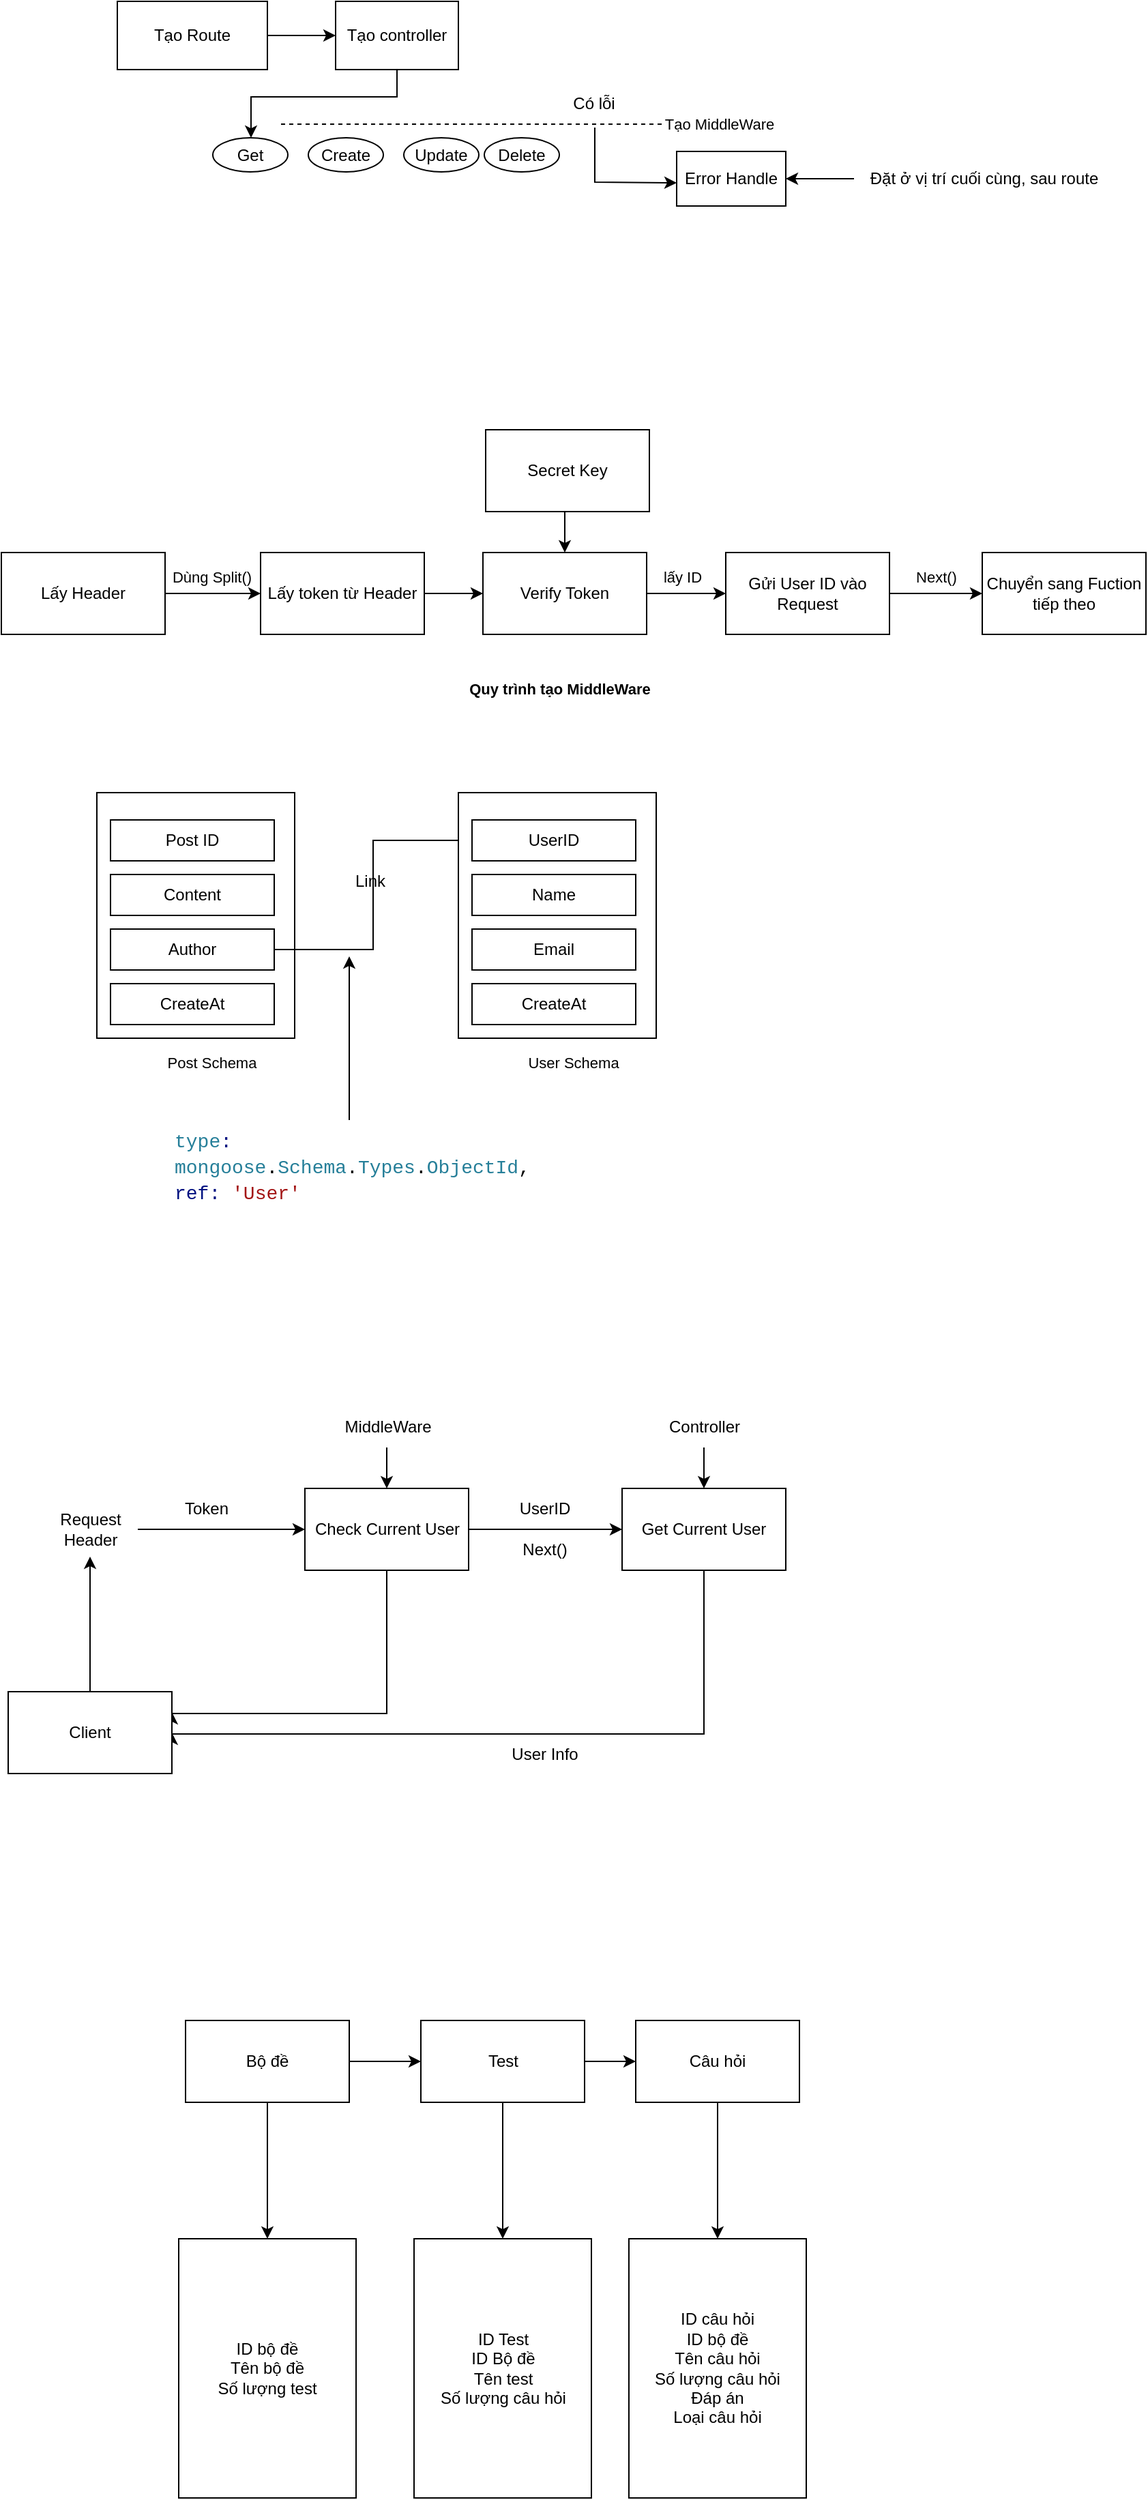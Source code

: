 <mxfile version="20.8.18" type="github">
  <diagram id="-SRTi5FGNhJISN_nRNZ4" name="Page-1">
    <mxGraphModel dx="1290" dy="549" grid="1" gridSize="10" guides="1" tooltips="1" connect="1" arrows="1" fold="1" page="1" pageScale="1" pageWidth="827" pageHeight="1169" math="0" shadow="0">
      <root>
        <mxCell id="0" />
        <mxCell id="1" parent="0" />
        <mxCell id="EXytRapRBaKdDBkQyjD2-3" value="" style="edgeStyle=orthogonalEdgeStyle;rounded=0;orthogonalLoop=1;jettySize=auto;html=1;" parent="1" source="EXytRapRBaKdDBkQyjD2-1" target="EXytRapRBaKdDBkQyjD2-2" edge="1">
          <mxGeometry relative="1" as="geometry" />
        </mxCell>
        <mxCell id="EXytRapRBaKdDBkQyjD2-1" value="Tạo Route" style="rounded=0;whiteSpace=wrap;html=1;" parent="1" vertex="1">
          <mxGeometry x="90" y="160" width="110" height="50" as="geometry" />
        </mxCell>
        <mxCell id="EXytRapRBaKdDBkQyjD2-5" value="" style="edgeStyle=orthogonalEdgeStyle;rounded=0;orthogonalLoop=1;jettySize=auto;html=1;" parent="1" source="EXytRapRBaKdDBkQyjD2-2" target="EXytRapRBaKdDBkQyjD2-4" edge="1">
          <mxGeometry relative="1" as="geometry">
            <Array as="points">
              <mxPoint x="295" y="230" />
              <mxPoint x="188" y="230" />
            </Array>
          </mxGeometry>
        </mxCell>
        <mxCell id="EXytRapRBaKdDBkQyjD2-2" value="Tạo controller" style="whiteSpace=wrap;html=1;rounded=0;" parent="1" vertex="1">
          <mxGeometry x="250" y="160" width="90" height="50" as="geometry" />
        </mxCell>
        <mxCell id="EXytRapRBaKdDBkQyjD2-4" value="Get" style="ellipse;whiteSpace=wrap;html=1;rounded=0;" parent="1" vertex="1">
          <mxGeometry x="160" y="260" width="55" height="25" as="geometry" />
        </mxCell>
        <mxCell id="EXytRapRBaKdDBkQyjD2-6" value="Create" style="ellipse;whiteSpace=wrap;html=1;rounded=0;" parent="1" vertex="1">
          <mxGeometry x="230" y="260" width="55" height="25" as="geometry" />
        </mxCell>
        <mxCell id="EXytRapRBaKdDBkQyjD2-7" value="Update" style="ellipse;whiteSpace=wrap;html=1;rounded=0;" parent="1" vertex="1">
          <mxGeometry x="300" y="260" width="55" height="25" as="geometry" />
        </mxCell>
        <mxCell id="EXytRapRBaKdDBkQyjD2-11" value="" style="endArrow=none;dashed=1;html=1;rounded=0;" parent="1" edge="1">
          <mxGeometry width="50" height="50" relative="1" as="geometry">
            <mxPoint x="210" y="250" as="sourcePoint" />
            <mxPoint x="490" y="250" as="targetPoint" />
          </mxGeometry>
        </mxCell>
        <mxCell id="EXytRapRBaKdDBkQyjD2-12" value="Tạo MiddleWare" style="edgeLabel;html=1;align=center;verticalAlign=middle;resizable=0;points=[];" parent="EXytRapRBaKdDBkQyjD2-11" vertex="1" connectable="0">
          <mxGeometry x="0.753" relative="1" as="geometry">
            <mxPoint x="75" as="offset" />
          </mxGeometry>
        </mxCell>
        <mxCell id="EXytRapRBaKdDBkQyjD2-15" value="" style="edgeStyle=orthogonalEdgeStyle;rounded=0;orthogonalLoop=1;jettySize=auto;html=1;" parent="1" source="EXytRapRBaKdDBkQyjD2-13" target="EXytRapRBaKdDBkQyjD2-14" edge="1">
          <mxGeometry relative="1" as="geometry" />
        </mxCell>
        <mxCell id="EXytRapRBaKdDBkQyjD2-13" value="Lấy Header" style="rounded=0;whiteSpace=wrap;html=1;" parent="1" vertex="1">
          <mxGeometry x="5" y="564" width="120" height="60" as="geometry" />
        </mxCell>
        <mxCell id="EXytRapRBaKdDBkQyjD2-17" value="" style="edgeStyle=orthogonalEdgeStyle;rounded=0;orthogonalLoop=1;jettySize=auto;html=1;" parent="1" source="EXytRapRBaKdDBkQyjD2-14" target="EXytRapRBaKdDBkQyjD2-16" edge="1">
          <mxGeometry relative="1" as="geometry" />
        </mxCell>
        <mxCell id="EXytRapRBaKdDBkQyjD2-14" value="Lấy token từ Header" style="whiteSpace=wrap;html=1;rounded=0;" parent="1" vertex="1">
          <mxGeometry x="195" y="564" width="120" height="60" as="geometry" />
        </mxCell>
        <mxCell id="EXytRapRBaKdDBkQyjD2-21" value="" style="edgeStyle=orthogonalEdgeStyle;rounded=0;orthogonalLoop=1;jettySize=auto;html=1;" parent="1" source="EXytRapRBaKdDBkQyjD2-16" target="EXytRapRBaKdDBkQyjD2-20" edge="1">
          <mxGeometry relative="1" as="geometry" />
        </mxCell>
        <mxCell id="EXytRapRBaKdDBkQyjD2-16" value="Verify Token" style="whiteSpace=wrap;html=1;rounded=0;" parent="1" vertex="1">
          <mxGeometry x="358" y="564" width="120" height="60" as="geometry" />
        </mxCell>
        <mxCell id="EXytRapRBaKdDBkQyjD2-18" value="Dùng Split()" style="edgeLabel;html=1;align=center;verticalAlign=middle;resizable=0;points=[];" parent="1" vertex="1" connectable="0">
          <mxGeometry x="145" y="584" as="geometry">
            <mxPoint x="14" y="-2" as="offset" />
          </mxGeometry>
        </mxCell>
        <mxCell id="EXytRapRBaKdDBkQyjD2-28" value="" style="edgeStyle=orthogonalEdgeStyle;rounded=0;orthogonalLoop=1;jettySize=auto;html=1;" parent="1" source="EXytRapRBaKdDBkQyjD2-20" target="EXytRapRBaKdDBkQyjD2-27" edge="1">
          <mxGeometry relative="1" as="geometry" />
        </mxCell>
        <mxCell id="EXytRapRBaKdDBkQyjD2-20" value="Gửi User ID vào Request" style="whiteSpace=wrap;html=1;rounded=0;" parent="1" vertex="1">
          <mxGeometry x="536" y="564" width="120" height="60" as="geometry" />
        </mxCell>
        <mxCell id="EXytRapRBaKdDBkQyjD2-22" value="Next()" style="edgeLabel;html=1;align=center;verticalAlign=middle;resizable=0;points=[];" parent="1" vertex="1" connectable="0">
          <mxGeometry x="676" y="584" as="geometry">
            <mxPoint x="14" y="-2" as="offset" />
          </mxGeometry>
        </mxCell>
        <mxCell id="EXytRapRBaKdDBkQyjD2-27" value="Chuyển sang Fuction tiếp theo" style="whiteSpace=wrap;html=1;rounded=0;" parent="1" vertex="1">
          <mxGeometry x="724" y="564" width="120" height="60" as="geometry" />
        </mxCell>
        <mxCell id="EXytRapRBaKdDBkQyjD2-29" value="lấy ID" style="edgeLabel;html=1;align=center;verticalAlign=middle;resizable=0;points=[];" parent="1" vertex="1" connectable="0">
          <mxGeometry x="490" y="584" as="geometry">
            <mxPoint x="14" y="-2" as="offset" />
          </mxGeometry>
        </mxCell>
        <mxCell id="EXytRapRBaKdDBkQyjD2-31" value="Quy trình tạo MiddleWare" style="edgeLabel;html=1;align=center;verticalAlign=middle;resizable=0;points=[];fontStyle=1" parent="1" vertex="1" connectable="0">
          <mxGeometry x="414" y="664" as="geometry" />
        </mxCell>
        <mxCell id="EXytRapRBaKdDBkQyjD2-32" value="" style="endArrow=classic;html=1;rounded=0;entryX=0.5;entryY=0;entryDx=0;entryDy=0;" parent="1" target="EXytRapRBaKdDBkQyjD2-16" edge="1">
          <mxGeometry width="50" height="50" relative="1" as="geometry">
            <mxPoint x="418" y="534" as="sourcePoint" />
            <mxPoint x="440" y="444" as="targetPoint" />
          </mxGeometry>
        </mxCell>
        <mxCell id="EXytRapRBaKdDBkQyjD2-33" value="Secret Key" style="rounded=0;whiteSpace=wrap;html=1;" parent="1" vertex="1">
          <mxGeometry x="360" y="474" width="120" height="60" as="geometry" />
        </mxCell>
        <mxCell id="EXytRapRBaKdDBkQyjD2-34" value="" style="rounded=0;whiteSpace=wrap;html=1;" parent="1" vertex="1">
          <mxGeometry x="75" y="740" width="145" height="180" as="geometry" />
        </mxCell>
        <mxCell id="EXytRapRBaKdDBkQyjD2-35" value="Post ID" style="rounded=0;whiteSpace=wrap;html=1;" parent="1" vertex="1">
          <mxGeometry x="85" y="760" width="120" height="30" as="geometry" />
        </mxCell>
        <mxCell id="EXytRapRBaKdDBkQyjD2-36" value="Content" style="rounded=0;whiteSpace=wrap;html=1;" parent="1" vertex="1">
          <mxGeometry x="85" y="800" width="120" height="30" as="geometry" />
        </mxCell>
        <mxCell id="EXytRapRBaKdDBkQyjD2-49" style="edgeStyle=orthogonalEdgeStyle;rounded=0;orthogonalLoop=1;jettySize=auto;html=1;entryX=0;entryY=0.5;entryDx=0;entryDy=0;" parent="1" source="EXytRapRBaKdDBkQyjD2-37" target="EXytRapRBaKdDBkQyjD2-41" edge="1">
          <mxGeometry relative="1" as="geometry" />
        </mxCell>
        <mxCell id="EXytRapRBaKdDBkQyjD2-37" value="Author" style="rounded=0;whiteSpace=wrap;html=1;" parent="1" vertex="1">
          <mxGeometry x="85" y="840" width="120" height="30" as="geometry" />
        </mxCell>
        <mxCell id="EXytRapRBaKdDBkQyjD2-38" value="CreateAt" style="rounded=0;whiteSpace=wrap;html=1;" parent="1" vertex="1">
          <mxGeometry x="85" y="880" width="120" height="30" as="geometry" />
        </mxCell>
        <mxCell id="EXytRapRBaKdDBkQyjD2-39" value="Post Schema" style="edgeLabel;html=1;align=center;verticalAlign=middle;resizable=0;points=[];" parent="1" vertex="1" connectable="0">
          <mxGeometry x="145" y="940" as="geometry">
            <mxPoint x="14" y="-2" as="offset" />
          </mxGeometry>
        </mxCell>
        <mxCell id="EXytRapRBaKdDBkQyjD2-40" value="" style="rounded=0;whiteSpace=wrap;html=1;" parent="1" vertex="1">
          <mxGeometry x="340" y="740" width="145" height="180" as="geometry" />
        </mxCell>
        <mxCell id="EXytRapRBaKdDBkQyjD2-41" value="UserID" style="rounded=0;whiteSpace=wrap;html=1;" parent="1" vertex="1">
          <mxGeometry x="350" y="760" width="120" height="30" as="geometry" />
        </mxCell>
        <mxCell id="EXytRapRBaKdDBkQyjD2-42" value="Name" style="rounded=0;whiteSpace=wrap;html=1;" parent="1" vertex="1">
          <mxGeometry x="350" y="800" width="120" height="30" as="geometry" />
        </mxCell>
        <mxCell id="EXytRapRBaKdDBkQyjD2-43" value="Email" style="rounded=0;whiteSpace=wrap;html=1;" parent="1" vertex="1">
          <mxGeometry x="350" y="840" width="120" height="30" as="geometry" />
        </mxCell>
        <mxCell id="EXytRapRBaKdDBkQyjD2-44" value="CreateAt" style="rounded=0;whiteSpace=wrap;html=1;" parent="1" vertex="1">
          <mxGeometry x="350" y="880" width="120" height="30" as="geometry" />
        </mxCell>
        <mxCell id="EXytRapRBaKdDBkQyjD2-45" value="User Schema" style="edgeLabel;html=1;align=center;verticalAlign=middle;resizable=0;points=[];" parent="1" vertex="1" connectable="0">
          <mxGeometry x="410" y="940" as="geometry">
            <mxPoint x="14" y="-2" as="offset" />
          </mxGeometry>
        </mxCell>
        <mxCell id="EXytRapRBaKdDBkQyjD2-51" style="edgeStyle=orthogonalEdgeStyle;rounded=0;orthogonalLoop=1;jettySize=auto;html=1;" parent="1" source="EXytRapRBaKdDBkQyjD2-50" edge="1">
          <mxGeometry relative="1" as="geometry">
            <mxPoint x="260" y="860" as="targetPoint" />
          </mxGeometry>
        </mxCell>
        <mxCell id="EXytRapRBaKdDBkQyjD2-50" value="&lt;div style=&quot;color: rgb(0, 0, 0); background-color: rgb(255, 255, 255); font-family: Consolas, &amp;quot;Courier New&amp;quot;, monospace; font-weight: normal; font-size: 14px; line-height: 19px;&quot;&gt;&lt;div&gt;&lt;span style=&quot;color: #267f99;&quot;&gt;type&lt;/span&gt;&lt;span style=&quot;color: #001080;&quot;&gt;:&lt;/span&gt;&lt;span style=&quot;color: #000000;&quot;&gt; &lt;/span&gt;&lt;span style=&quot;color: #267f99;&quot;&gt;mongoose&lt;/span&gt;&lt;span style=&quot;color: #000000;&quot;&gt;.&lt;/span&gt;&lt;span style=&quot;color: #267f99;&quot;&gt;Schema&lt;/span&gt;&lt;span style=&quot;color: #000000;&quot;&gt;.&lt;/span&gt;&lt;span style=&quot;color: #267f99;&quot;&gt;Types&lt;/span&gt;&lt;span style=&quot;color: #000000;&quot;&gt;.&lt;/span&gt;&lt;span style=&quot;color: #267f99;&quot;&gt;ObjectId&lt;/span&gt;&lt;span style=&quot;color: #000000;&quot;&gt;,&lt;/span&gt;&lt;/div&gt;&lt;div&gt;&lt;span style=&quot;color: #001080;&quot;&gt;ref&lt;/span&gt;&lt;span style=&quot;color: #001080;&quot;&gt;:&lt;/span&gt;&lt;span style=&quot;color: #000000;&quot;&gt; &lt;/span&gt;&lt;span style=&quot;color: #a31515;&quot;&gt;&#39;User&#39;&lt;/span&gt;&lt;/div&gt;&lt;/div&gt;" style="text;whiteSpace=wrap;html=1;align=left;" parent="1" vertex="1">
          <mxGeometry x="130" y="980" width="260" height="60" as="geometry" />
        </mxCell>
        <mxCell id="EXytRapRBaKdDBkQyjD2-52" value="Link" style="text;html=1;align=center;verticalAlign=middle;resizable=0;points=[];autosize=1;strokeColor=none;fillColor=none;" parent="1" vertex="1">
          <mxGeometry x="250" y="790" width="50" height="30" as="geometry" />
        </mxCell>
        <mxCell id="EXytRapRBaKdDBkQyjD2-53" value="Error Handle" style="rounded=0;whiteSpace=wrap;html=1;" parent="1" vertex="1">
          <mxGeometry x="500" y="270" width="80" height="40" as="geometry" />
        </mxCell>
        <mxCell id="EXytRapRBaKdDBkQyjD2-56" value="" style="endArrow=classic;html=1;rounded=0;" parent="1" edge="1">
          <mxGeometry width="50" height="50" relative="1" as="geometry">
            <mxPoint x="440" y="252.5" as="sourcePoint" />
            <mxPoint x="500" y="293" as="targetPoint" />
            <Array as="points">
              <mxPoint x="440" y="292.5" />
            </Array>
          </mxGeometry>
        </mxCell>
        <mxCell id="EXytRapRBaKdDBkQyjD2-57" value="Delete" style="ellipse;whiteSpace=wrap;html=1;rounded=0;" parent="1" vertex="1">
          <mxGeometry x="359" y="260" width="55" height="25" as="geometry" />
        </mxCell>
        <mxCell id="EXytRapRBaKdDBkQyjD2-58" value="Có lỗi" style="text;html=1;align=center;verticalAlign=middle;resizable=0;points=[];autosize=1;strokeColor=none;fillColor=none;" parent="1" vertex="1">
          <mxGeometry x="414" y="220" width="50" height="30" as="geometry" />
        </mxCell>
        <mxCell id="EXytRapRBaKdDBkQyjD2-61" style="edgeStyle=orthogonalEdgeStyle;rounded=0;orthogonalLoop=1;jettySize=auto;html=1;entryX=1;entryY=0.5;entryDx=0;entryDy=0;" parent="1" source="EXytRapRBaKdDBkQyjD2-60" target="EXytRapRBaKdDBkQyjD2-53" edge="1">
          <mxGeometry relative="1" as="geometry" />
        </mxCell>
        <mxCell id="EXytRapRBaKdDBkQyjD2-60" value="Đặt ở vị trí cuối cùng, sau route" style="text;html=1;align=center;verticalAlign=middle;resizable=0;points=[];autosize=1;strokeColor=none;fillColor=none;" parent="1" vertex="1">
          <mxGeometry x="630" y="275" width="190" height="30" as="geometry" />
        </mxCell>
        <mxCell id="RWx-zVJMpGf9WlTPyFR--6" style="edgeStyle=orthogonalEdgeStyle;rounded=0;orthogonalLoop=1;jettySize=auto;html=1;entryX=0;entryY=0.5;entryDx=0;entryDy=0;" parent="1" source="RWx-zVJMpGf9WlTPyFR--1" target="RWx-zVJMpGf9WlTPyFR--5" edge="1">
          <mxGeometry relative="1" as="geometry" />
        </mxCell>
        <mxCell id="RWx-zVJMpGf9WlTPyFR--19" style="edgeStyle=orthogonalEdgeStyle;rounded=0;orthogonalLoop=1;jettySize=auto;html=1;entryX=1;entryY=0.25;entryDx=0;entryDy=0;" parent="1" source="RWx-zVJMpGf9WlTPyFR--1" target="RWx-zVJMpGf9WlTPyFR--13" edge="1">
          <mxGeometry relative="1" as="geometry">
            <Array as="points">
              <mxPoint x="288" y="1415" />
            </Array>
          </mxGeometry>
        </mxCell>
        <mxCell id="RWx-zVJMpGf9WlTPyFR--1" value="Check Current User" style="whiteSpace=wrap;html=1;" parent="1" vertex="1">
          <mxGeometry x="227.5" y="1250" width="120" height="60" as="geometry" />
        </mxCell>
        <mxCell id="RWx-zVJMpGf9WlTPyFR--3" style="edgeStyle=orthogonalEdgeStyle;rounded=0;orthogonalLoop=1;jettySize=auto;html=1;entryX=0;entryY=0.5;entryDx=0;entryDy=0;" parent="1" source="RWx-zVJMpGf9WlTPyFR--2" target="RWx-zVJMpGf9WlTPyFR--1" edge="1">
          <mxGeometry relative="1" as="geometry" />
        </mxCell>
        <mxCell id="RWx-zVJMpGf9WlTPyFR--2" value="Request &lt;br&gt;Header" style="text;html=1;align=center;verticalAlign=middle;resizable=0;points=[];autosize=1;strokeColor=none;fillColor=none;" parent="1" vertex="1">
          <mxGeometry x="35" y="1260" width="70" height="40" as="geometry" />
        </mxCell>
        <mxCell id="RWx-zVJMpGf9WlTPyFR--17" style="edgeStyle=orthogonalEdgeStyle;rounded=0;orthogonalLoop=1;jettySize=auto;html=1;entryX=1;entryY=0.5;entryDx=0;entryDy=0;" parent="1" source="RWx-zVJMpGf9WlTPyFR--5" target="RWx-zVJMpGf9WlTPyFR--13" edge="1">
          <mxGeometry relative="1" as="geometry">
            <Array as="points">
              <mxPoint x="520" y="1430" />
            </Array>
          </mxGeometry>
        </mxCell>
        <mxCell id="RWx-zVJMpGf9WlTPyFR--5" value="Get Current User" style="whiteSpace=wrap;html=1;" parent="1" vertex="1">
          <mxGeometry x="460" y="1250" width="120" height="60" as="geometry" />
        </mxCell>
        <mxCell id="RWx-zVJMpGf9WlTPyFR--7" value="Next()" style="text;html=1;align=center;verticalAlign=middle;resizable=0;points=[];autosize=1;strokeColor=none;fillColor=none;" parent="1" vertex="1">
          <mxGeometry x="372.5" y="1280" width="60" height="30" as="geometry" />
        </mxCell>
        <mxCell id="RWx-zVJMpGf9WlTPyFR--8" value="UserID" style="text;html=1;align=center;verticalAlign=middle;resizable=0;points=[];autosize=1;strokeColor=none;fillColor=none;" parent="1" vertex="1">
          <mxGeometry x="372.5" y="1250" width="60" height="30" as="geometry" />
        </mxCell>
        <mxCell id="RWx-zVJMpGf9WlTPyFR--10" style="edgeStyle=orthogonalEdgeStyle;rounded=0;orthogonalLoop=1;jettySize=auto;html=1;entryX=0.5;entryY=0;entryDx=0;entryDy=0;" parent="1" source="RWx-zVJMpGf9WlTPyFR--9" target="RWx-zVJMpGf9WlTPyFR--1" edge="1">
          <mxGeometry relative="1" as="geometry" />
        </mxCell>
        <mxCell id="RWx-zVJMpGf9WlTPyFR--9" value="MiddleWare" style="text;html=1;align=center;verticalAlign=middle;resizable=0;points=[];autosize=1;strokeColor=none;fillColor=none;" parent="1" vertex="1">
          <mxGeometry x="242.5" y="1190" width="90" height="30" as="geometry" />
        </mxCell>
        <mxCell id="RWx-zVJMpGf9WlTPyFR--12" value="" style="edgeStyle=orthogonalEdgeStyle;rounded=0;orthogonalLoop=1;jettySize=auto;html=1;" parent="1" source="RWx-zVJMpGf9WlTPyFR--11" target="RWx-zVJMpGf9WlTPyFR--5" edge="1">
          <mxGeometry relative="1" as="geometry" />
        </mxCell>
        <mxCell id="RWx-zVJMpGf9WlTPyFR--11" value="Controller" style="text;html=1;align=center;verticalAlign=middle;resizable=0;points=[];autosize=1;strokeColor=none;fillColor=none;" parent="1" vertex="1">
          <mxGeometry x="480" y="1190" width="80" height="30" as="geometry" />
        </mxCell>
        <mxCell id="RWx-zVJMpGf9WlTPyFR--15" style="edgeStyle=orthogonalEdgeStyle;rounded=0;orthogonalLoop=1;jettySize=auto;html=1;" parent="1" source="RWx-zVJMpGf9WlTPyFR--13" target="RWx-zVJMpGf9WlTPyFR--2" edge="1">
          <mxGeometry relative="1" as="geometry" />
        </mxCell>
        <mxCell id="RWx-zVJMpGf9WlTPyFR--13" value="Client" style="whiteSpace=wrap;html=1;" parent="1" vertex="1">
          <mxGeometry x="10" y="1399" width="120" height="60" as="geometry" />
        </mxCell>
        <mxCell id="RWx-zVJMpGf9WlTPyFR--16" value="Token" style="text;html=1;align=center;verticalAlign=middle;resizable=0;points=[];autosize=1;strokeColor=none;fillColor=none;" parent="1" vertex="1">
          <mxGeometry x="125" y="1250" width="60" height="30" as="geometry" />
        </mxCell>
        <mxCell id="RWx-zVJMpGf9WlTPyFR--18" value="User Info" style="text;html=1;align=center;verticalAlign=middle;resizable=0;points=[];autosize=1;strokeColor=none;fillColor=none;" parent="1" vertex="1">
          <mxGeometry x="367.5" y="1430" width="70" height="30" as="geometry" />
        </mxCell>
        <mxCell id="jv9msRsnAz_BybJq5xRs-16" style="edgeStyle=orthogonalEdgeStyle;rounded=0;orthogonalLoop=1;jettySize=auto;html=1;entryX=0;entryY=0.5;entryDx=0;entryDy=0;" edge="1" parent="1" source="jv9msRsnAz_BybJq5xRs-7" target="jv9msRsnAz_BybJq5xRs-8">
          <mxGeometry relative="1" as="geometry" />
        </mxCell>
        <mxCell id="jv9msRsnAz_BybJq5xRs-21" style="edgeStyle=orthogonalEdgeStyle;rounded=0;orthogonalLoop=1;jettySize=auto;html=1;" edge="1" parent="1" source="jv9msRsnAz_BybJq5xRs-7" target="jv9msRsnAz_BybJq5xRs-20">
          <mxGeometry relative="1" as="geometry" />
        </mxCell>
        <mxCell id="jv9msRsnAz_BybJq5xRs-7" value="Bộ đề" style="rounded=0;whiteSpace=wrap;html=1;" vertex="1" parent="1">
          <mxGeometry x="140" y="1640" width="120" height="60" as="geometry" />
        </mxCell>
        <mxCell id="jv9msRsnAz_BybJq5xRs-17" value="" style="edgeStyle=orthogonalEdgeStyle;rounded=0;orthogonalLoop=1;jettySize=auto;html=1;" edge="1" parent="1" source="jv9msRsnAz_BybJq5xRs-8" target="jv9msRsnAz_BybJq5xRs-12">
          <mxGeometry relative="1" as="geometry" />
        </mxCell>
        <mxCell id="jv9msRsnAz_BybJq5xRs-23" style="edgeStyle=orthogonalEdgeStyle;rounded=0;orthogonalLoop=1;jettySize=auto;html=1;" edge="1" parent="1" source="jv9msRsnAz_BybJq5xRs-8" target="jv9msRsnAz_BybJq5xRs-22">
          <mxGeometry relative="1" as="geometry" />
        </mxCell>
        <mxCell id="jv9msRsnAz_BybJq5xRs-8" value="Test" style="whiteSpace=wrap;html=1;" vertex="1" parent="1">
          <mxGeometry x="312.5" y="1640" width="120" height="60" as="geometry" />
        </mxCell>
        <mxCell id="jv9msRsnAz_BybJq5xRs-25" style="edgeStyle=orthogonalEdgeStyle;rounded=0;orthogonalLoop=1;jettySize=auto;html=1;entryX=0.5;entryY=0;entryDx=0;entryDy=0;" edge="1" parent="1" source="jv9msRsnAz_BybJq5xRs-12" target="jv9msRsnAz_BybJq5xRs-24">
          <mxGeometry relative="1" as="geometry" />
        </mxCell>
        <mxCell id="jv9msRsnAz_BybJq5xRs-12" value="Câu hỏi" style="whiteSpace=wrap;html=1;" vertex="1" parent="1">
          <mxGeometry x="470" y="1640" width="120" height="60" as="geometry" />
        </mxCell>
        <mxCell id="jv9msRsnAz_BybJq5xRs-20" value="ID bộ đề&lt;br&gt;Tên bộ đề&lt;br&gt;Số lượng test" style="whiteSpace=wrap;html=1;" vertex="1" parent="1">
          <mxGeometry x="135" y="1800" width="130" height="190" as="geometry" />
        </mxCell>
        <mxCell id="jv9msRsnAz_BybJq5xRs-22" value="ID Test&lt;br&gt;ID Bộ đề&lt;br&gt;Tên test&lt;br&gt;Số lượng câu hỏi" style="whiteSpace=wrap;html=1;" vertex="1" parent="1">
          <mxGeometry x="307.5" y="1800" width="130" height="190" as="geometry" />
        </mxCell>
        <mxCell id="jv9msRsnAz_BybJq5xRs-24" value="ID câu hỏi&lt;br&gt;ID bộ đề&lt;br&gt;Tên câu hỏi&lt;br&gt;Số lượng câu hỏi&lt;br&gt;Đáp án&lt;br&gt;Loại câu hỏi" style="whiteSpace=wrap;html=1;" vertex="1" parent="1">
          <mxGeometry x="465" y="1800" width="130" height="190" as="geometry" />
        </mxCell>
      </root>
    </mxGraphModel>
  </diagram>
</mxfile>
